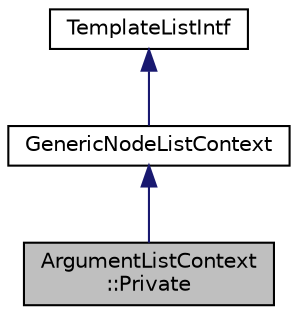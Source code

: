 digraph "ArgumentListContext::Private"
{
 // INTERACTIVE_SVG=YES
  edge [fontname="Helvetica",fontsize="10",labelfontname="Helvetica",labelfontsize="10"];
  node [fontname="Helvetica",fontsize="10",shape=record];
  Node0 [label="ArgumentListContext\l::Private",height=0.2,width=0.4,color="black", fillcolor="grey75", style="filled", fontcolor="black"];
  Node1 -> Node0 [dir="back",color="midnightblue",fontsize="10",style="solid",fontname="Helvetica"];
  Node1 [label="GenericNodeListContext",height=0.2,width=0.4,color="black", fillcolor="white", style="filled",URL="$d6/dcb/class_generic_node_list_context.html",tooltip="standard template list implementation "];
  Node2 -> Node1 [dir="back",color="midnightblue",fontsize="10",style="solid",fontname="Helvetica"];
  Node2 [label="TemplateListIntf",height=0.2,width=0.4,color="black", fillcolor="white", style="filled",URL="$d6/d88/class_template_list_intf.html",tooltip="Abstract read-only interface for a context value of type list. "];
}
